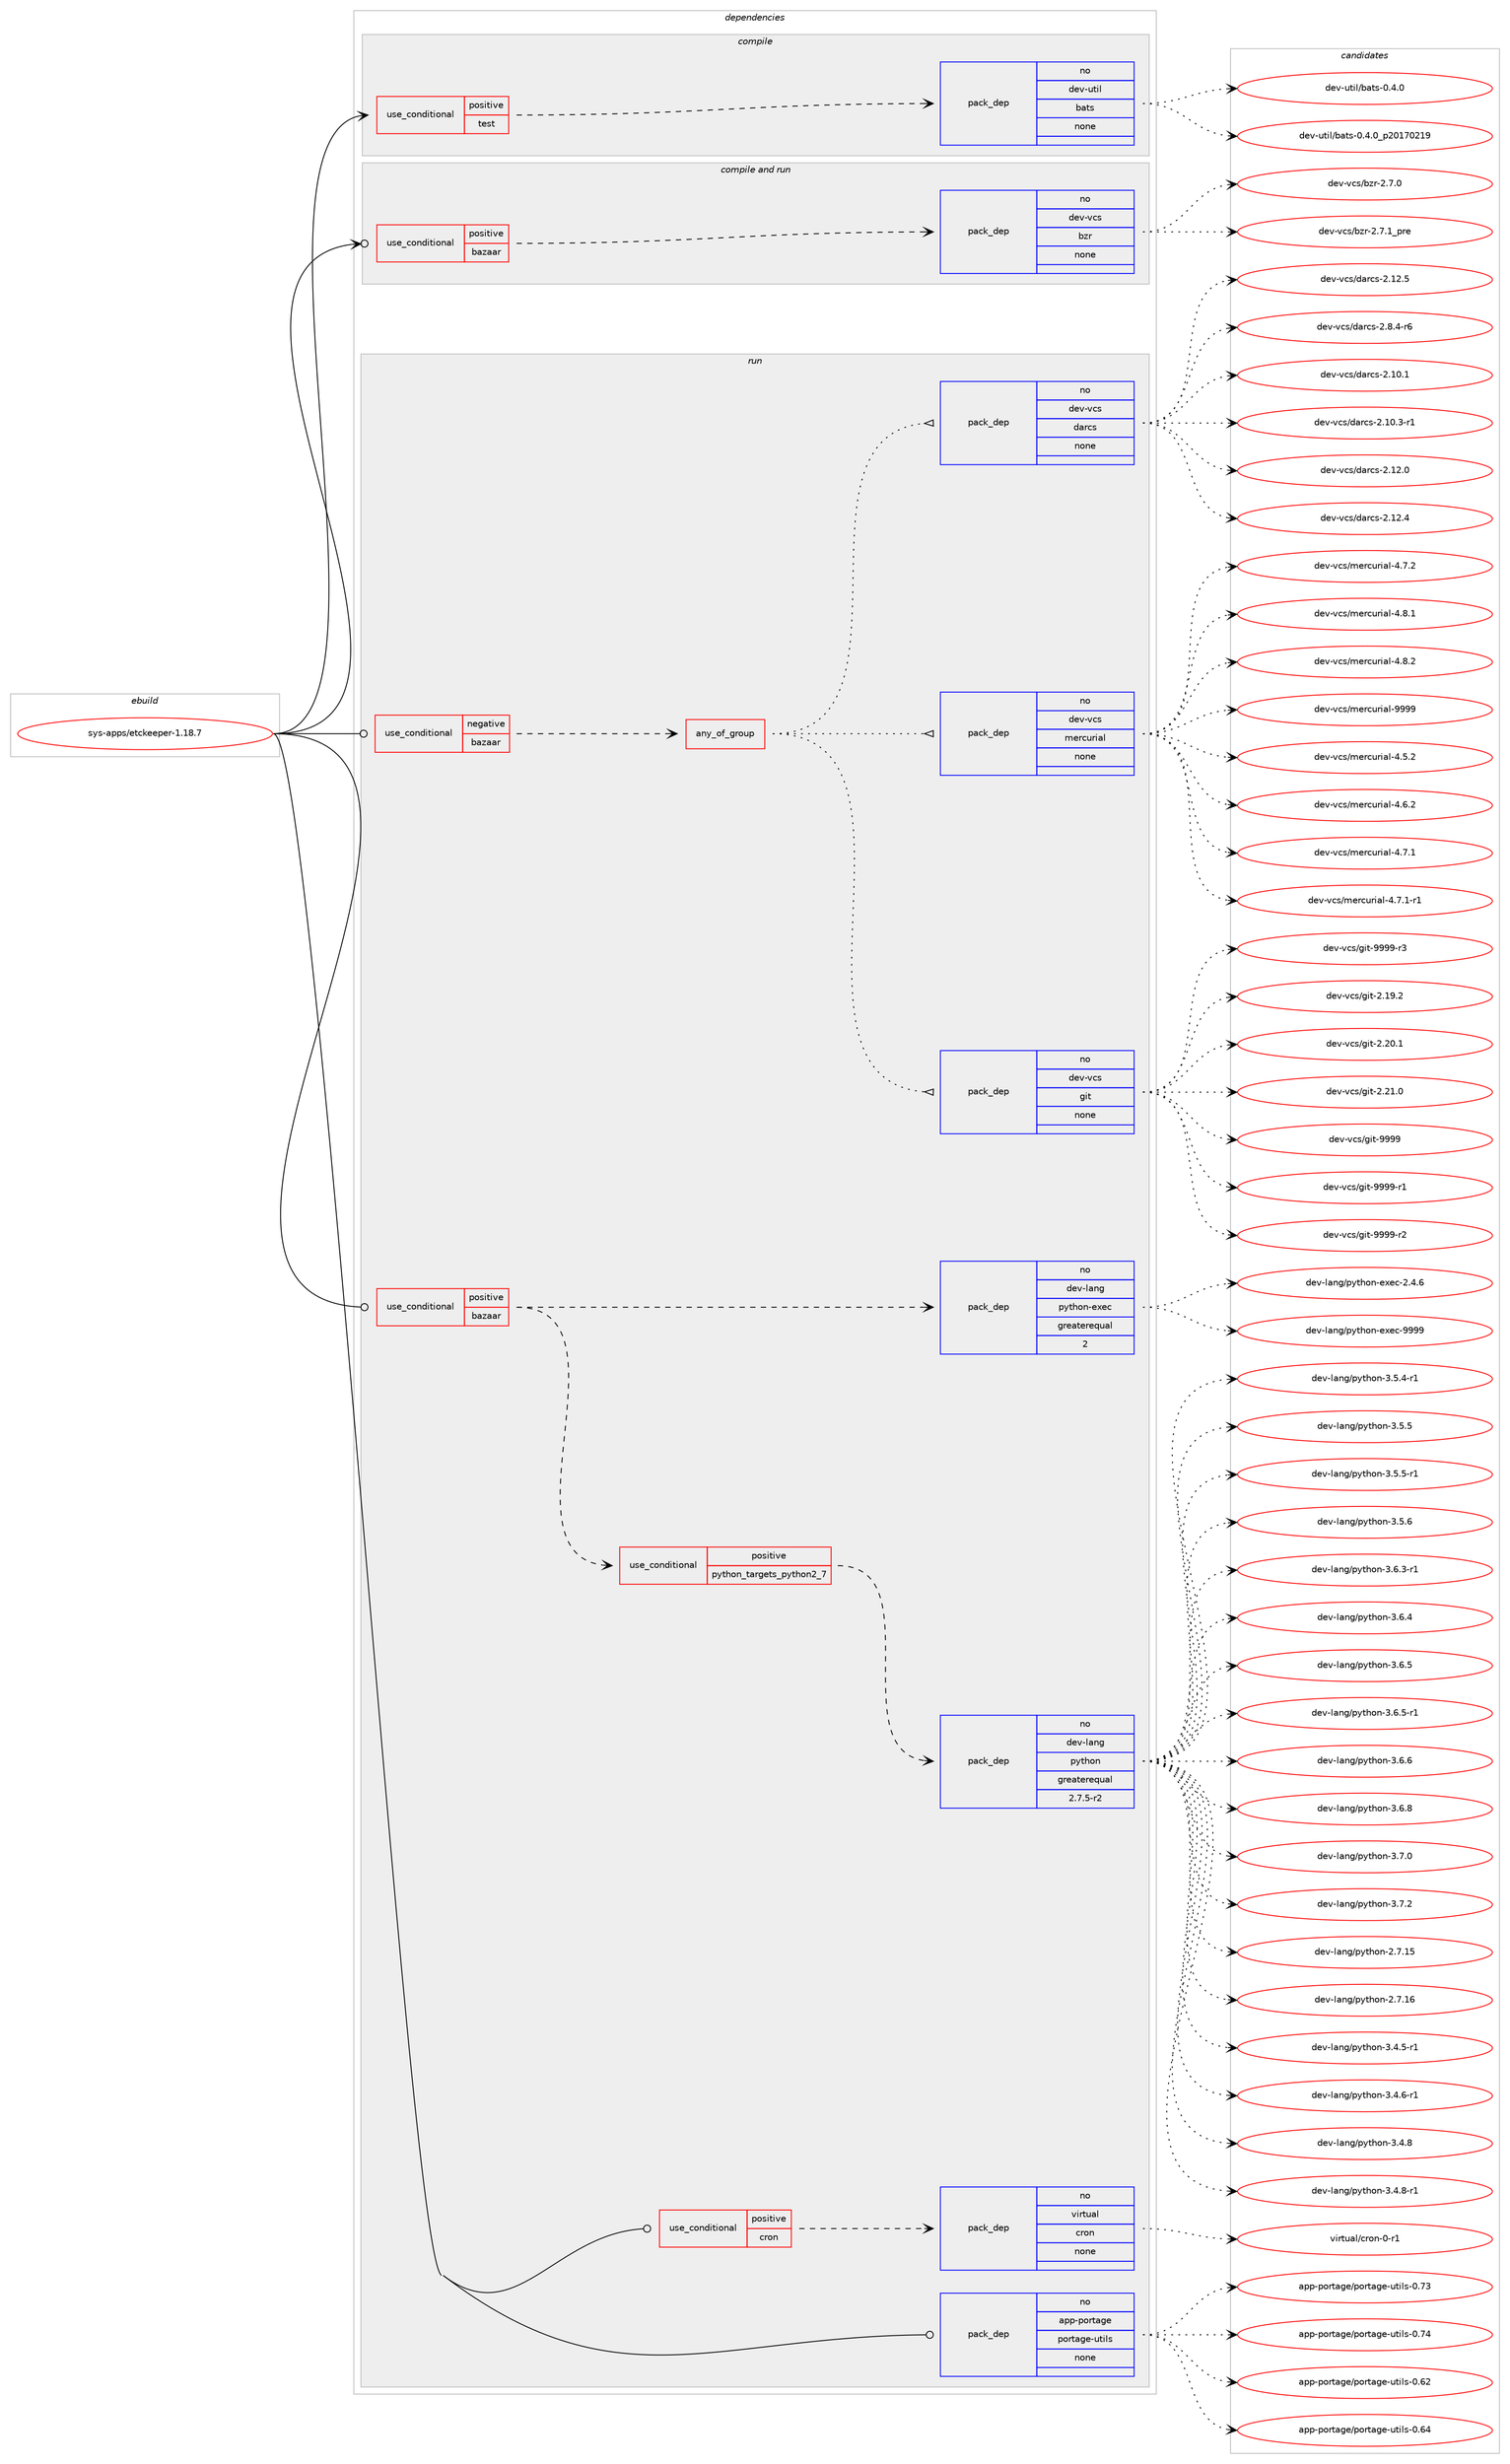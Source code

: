 digraph prolog {

# *************
# Graph options
# *************

newrank=true;
concentrate=true;
compound=true;
graph [rankdir=LR,fontname=Helvetica,fontsize=10,ranksep=1.5];#, ranksep=2.5, nodesep=0.2];
edge  [arrowhead=vee];
node  [fontname=Helvetica,fontsize=10];

# **********
# The ebuild
# **********

subgraph cluster_leftcol {
color=gray;
rank=same;
label=<<i>ebuild</i>>;
id [label="sys-apps/etckeeper-1.18.7", color=red, width=4, href="../sys-apps/etckeeper-1.18.7.svg"];
}

# ****************
# The dependencies
# ****************

subgraph cluster_midcol {
color=gray;
label=<<i>dependencies</i>>;
subgraph cluster_compile {
fillcolor="#eeeeee";
style=filled;
label=<<i>compile</i>>;
subgraph cond455852 {
dependency1710385 [label=<<TABLE BORDER="0" CELLBORDER="1" CELLSPACING="0" CELLPADDING="4"><TR><TD ROWSPAN="3" CELLPADDING="10">use_conditional</TD></TR><TR><TD>positive</TD></TR><TR><TD>test</TD></TR></TABLE>>, shape=none, color=red];
subgraph pack1226573 {
dependency1710386 [label=<<TABLE BORDER="0" CELLBORDER="1" CELLSPACING="0" CELLPADDING="4" WIDTH="220"><TR><TD ROWSPAN="6" CELLPADDING="30">pack_dep</TD></TR><TR><TD WIDTH="110">no</TD></TR><TR><TD>dev-util</TD></TR><TR><TD>bats</TD></TR><TR><TD>none</TD></TR><TR><TD></TD></TR></TABLE>>, shape=none, color=blue];
}
dependency1710385:e -> dependency1710386:w [weight=20,style="dashed",arrowhead="vee"];
}
id:e -> dependency1710385:w [weight=20,style="solid",arrowhead="vee"];
}
subgraph cluster_compileandrun {
fillcolor="#eeeeee";
style=filled;
label=<<i>compile and run</i>>;
subgraph cond455853 {
dependency1710387 [label=<<TABLE BORDER="0" CELLBORDER="1" CELLSPACING="0" CELLPADDING="4"><TR><TD ROWSPAN="3" CELLPADDING="10">use_conditional</TD></TR><TR><TD>positive</TD></TR><TR><TD>bazaar</TD></TR></TABLE>>, shape=none, color=red];
subgraph pack1226574 {
dependency1710388 [label=<<TABLE BORDER="0" CELLBORDER="1" CELLSPACING="0" CELLPADDING="4" WIDTH="220"><TR><TD ROWSPAN="6" CELLPADDING="30">pack_dep</TD></TR><TR><TD WIDTH="110">no</TD></TR><TR><TD>dev-vcs</TD></TR><TR><TD>bzr</TD></TR><TR><TD>none</TD></TR><TR><TD></TD></TR></TABLE>>, shape=none, color=blue];
}
dependency1710387:e -> dependency1710388:w [weight=20,style="dashed",arrowhead="vee"];
}
id:e -> dependency1710387:w [weight=20,style="solid",arrowhead="odotvee"];
}
subgraph cluster_run {
fillcolor="#eeeeee";
style=filled;
label=<<i>run</i>>;
subgraph cond455854 {
dependency1710389 [label=<<TABLE BORDER="0" CELLBORDER="1" CELLSPACING="0" CELLPADDING="4"><TR><TD ROWSPAN="3" CELLPADDING="10">use_conditional</TD></TR><TR><TD>negative</TD></TR><TR><TD>bazaar</TD></TR></TABLE>>, shape=none, color=red];
subgraph any27096 {
dependency1710390 [label=<<TABLE BORDER="0" CELLBORDER="1" CELLSPACING="0" CELLPADDING="4"><TR><TD CELLPADDING="10">any_of_group</TD></TR></TABLE>>, shape=none, color=red];subgraph pack1226575 {
dependency1710391 [label=<<TABLE BORDER="0" CELLBORDER="1" CELLSPACING="0" CELLPADDING="4" WIDTH="220"><TR><TD ROWSPAN="6" CELLPADDING="30">pack_dep</TD></TR><TR><TD WIDTH="110">no</TD></TR><TR><TD>dev-vcs</TD></TR><TR><TD>git</TD></TR><TR><TD>none</TD></TR><TR><TD></TD></TR></TABLE>>, shape=none, color=blue];
}
dependency1710390:e -> dependency1710391:w [weight=20,style="dotted",arrowhead="oinv"];
subgraph pack1226576 {
dependency1710392 [label=<<TABLE BORDER="0" CELLBORDER="1" CELLSPACING="0" CELLPADDING="4" WIDTH="220"><TR><TD ROWSPAN="6" CELLPADDING="30">pack_dep</TD></TR><TR><TD WIDTH="110">no</TD></TR><TR><TD>dev-vcs</TD></TR><TR><TD>mercurial</TD></TR><TR><TD>none</TD></TR><TR><TD></TD></TR></TABLE>>, shape=none, color=blue];
}
dependency1710390:e -> dependency1710392:w [weight=20,style="dotted",arrowhead="oinv"];
subgraph pack1226577 {
dependency1710393 [label=<<TABLE BORDER="0" CELLBORDER="1" CELLSPACING="0" CELLPADDING="4" WIDTH="220"><TR><TD ROWSPAN="6" CELLPADDING="30">pack_dep</TD></TR><TR><TD WIDTH="110">no</TD></TR><TR><TD>dev-vcs</TD></TR><TR><TD>darcs</TD></TR><TR><TD>none</TD></TR><TR><TD></TD></TR></TABLE>>, shape=none, color=blue];
}
dependency1710390:e -> dependency1710393:w [weight=20,style="dotted",arrowhead="oinv"];
}
dependency1710389:e -> dependency1710390:w [weight=20,style="dashed",arrowhead="vee"];
}
id:e -> dependency1710389:w [weight=20,style="solid",arrowhead="odot"];
subgraph cond455855 {
dependency1710394 [label=<<TABLE BORDER="0" CELLBORDER="1" CELLSPACING="0" CELLPADDING="4"><TR><TD ROWSPAN="3" CELLPADDING="10">use_conditional</TD></TR><TR><TD>positive</TD></TR><TR><TD>bazaar</TD></TR></TABLE>>, shape=none, color=red];
subgraph cond455856 {
dependency1710395 [label=<<TABLE BORDER="0" CELLBORDER="1" CELLSPACING="0" CELLPADDING="4"><TR><TD ROWSPAN="3" CELLPADDING="10">use_conditional</TD></TR><TR><TD>positive</TD></TR><TR><TD>python_targets_python2_7</TD></TR></TABLE>>, shape=none, color=red];
subgraph pack1226578 {
dependency1710396 [label=<<TABLE BORDER="0" CELLBORDER="1" CELLSPACING="0" CELLPADDING="4" WIDTH="220"><TR><TD ROWSPAN="6" CELLPADDING="30">pack_dep</TD></TR><TR><TD WIDTH="110">no</TD></TR><TR><TD>dev-lang</TD></TR><TR><TD>python</TD></TR><TR><TD>greaterequal</TD></TR><TR><TD>2.7.5-r2</TD></TR></TABLE>>, shape=none, color=blue];
}
dependency1710395:e -> dependency1710396:w [weight=20,style="dashed",arrowhead="vee"];
}
dependency1710394:e -> dependency1710395:w [weight=20,style="dashed",arrowhead="vee"];
subgraph pack1226579 {
dependency1710397 [label=<<TABLE BORDER="0" CELLBORDER="1" CELLSPACING="0" CELLPADDING="4" WIDTH="220"><TR><TD ROWSPAN="6" CELLPADDING="30">pack_dep</TD></TR><TR><TD WIDTH="110">no</TD></TR><TR><TD>dev-lang</TD></TR><TR><TD>python-exec</TD></TR><TR><TD>greaterequal</TD></TR><TR><TD>2</TD></TR></TABLE>>, shape=none, color=blue];
}
dependency1710394:e -> dependency1710397:w [weight=20,style="dashed",arrowhead="vee"];
}
id:e -> dependency1710394:w [weight=20,style="solid",arrowhead="odot"];
subgraph cond455857 {
dependency1710398 [label=<<TABLE BORDER="0" CELLBORDER="1" CELLSPACING="0" CELLPADDING="4"><TR><TD ROWSPAN="3" CELLPADDING="10">use_conditional</TD></TR><TR><TD>positive</TD></TR><TR><TD>cron</TD></TR></TABLE>>, shape=none, color=red];
subgraph pack1226580 {
dependency1710399 [label=<<TABLE BORDER="0" CELLBORDER="1" CELLSPACING="0" CELLPADDING="4" WIDTH="220"><TR><TD ROWSPAN="6" CELLPADDING="30">pack_dep</TD></TR><TR><TD WIDTH="110">no</TD></TR><TR><TD>virtual</TD></TR><TR><TD>cron</TD></TR><TR><TD>none</TD></TR><TR><TD></TD></TR></TABLE>>, shape=none, color=blue];
}
dependency1710398:e -> dependency1710399:w [weight=20,style="dashed",arrowhead="vee"];
}
id:e -> dependency1710398:w [weight=20,style="solid",arrowhead="odot"];
subgraph pack1226581 {
dependency1710400 [label=<<TABLE BORDER="0" CELLBORDER="1" CELLSPACING="0" CELLPADDING="4" WIDTH="220"><TR><TD ROWSPAN="6" CELLPADDING="30">pack_dep</TD></TR><TR><TD WIDTH="110">no</TD></TR><TR><TD>app-portage</TD></TR><TR><TD>portage-utils</TD></TR><TR><TD>none</TD></TR><TR><TD></TD></TR></TABLE>>, shape=none, color=blue];
}
id:e -> dependency1710400:w [weight=20,style="solid",arrowhead="odot"];
}
}

# **************
# The candidates
# **************

subgraph cluster_choices {
rank=same;
color=gray;
label=<<i>candidates</i>>;

subgraph choice1226573 {
color=black;
nodesep=1;
choice10010111845117116105108479897116115454846524648 [label="dev-util/bats-0.4.0", color=red, width=4,href="../dev-util/bats-0.4.0.svg"];
choice10010111845117116105108479897116115454846524648951125048495548504957 [label="dev-util/bats-0.4.0_p20170219", color=red, width=4,href="../dev-util/bats-0.4.0_p20170219.svg"];
dependency1710386:e -> choice10010111845117116105108479897116115454846524648:w [style=dotted,weight="100"];
dependency1710386:e -> choice10010111845117116105108479897116115454846524648951125048495548504957:w [style=dotted,weight="100"];
}
subgraph choice1226574 {
color=black;
nodesep=1;
choice10010111845118991154798122114455046554648 [label="dev-vcs/bzr-2.7.0", color=red, width=4,href="../dev-vcs/bzr-2.7.0.svg"];
choice1001011184511899115479812211445504655464995112114101 [label="dev-vcs/bzr-2.7.1_pre", color=red, width=4,href="../dev-vcs/bzr-2.7.1_pre.svg"];
dependency1710388:e -> choice10010111845118991154798122114455046554648:w [style=dotted,weight="100"];
dependency1710388:e -> choice1001011184511899115479812211445504655464995112114101:w [style=dotted,weight="100"];
}
subgraph choice1226575 {
color=black;
nodesep=1;
choice10010111845118991154710310511645504649574650 [label="dev-vcs/git-2.19.2", color=red, width=4,href="../dev-vcs/git-2.19.2.svg"];
choice10010111845118991154710310511645504650484649 [label="dev-vcs/git-2.20.1", color=red, width=4,href="../dev-vcs/git-2.20.1.svg"];
choice10010111845118991154710310511645504650494648 [label="dev-vcs/git-2.21.0", color=red, width=4,href="../dev-vcs/git-2.21.0.svg"];
choice1001011184511899115471031051164557575757 [label="dev-vcs/git-9999", color=red, width=4,href="../dev-vcs/git-9999.svg"];
choice10010111845118991154710310511645575757574511449 [label="dev-vcs/git-9999-r1", color=red, width=4,href="../dev-vcs/git-9999-r1.svg"];
choice10010111845118991154710310511645575757574511450 [label="dev-vcs/git-9999-r2", color=red, width=4,href="../dev-vcs/git-9999-r2.svg"];
choice10010111845118991154710310511645575757574511451 [label="dev-vcs/git-9999-r3", color=red, width=4,href="../dev-vcs/git-9999-r3.svg"];
dependency1710391:e -> choice10010111845118991154710310511645504649574650:w [style=dotted,weight="100"];
dependency1710391:e -> choice10010111845118991154710310511645504650484649:w [style=dotted,weight="100"];
dependency1710391:e -> choice10010111845118991154710310511645504650494648:w [style=dotted,weight="100"];
dependency1710391:e -> choice1001011184511899115471031051164557575757:w [style=dotted,weight="100"];
dependency1710391:e -> choice10010111845118991154710310511645575757574511449:w [style=dotted,weight="100"];
dependency1710391:e -> choice10010111845118991154710310511645575757574511450:w [style=dotted,weight="100"];
dependency1710391:e -> choice10010111845118991154710310511645575757574511451:w [style=dotted,weight="100"];
}
subgraph choice1226576 {
color=black;
nodesep=1;
choice1001011184511899115471091011149911711410597108455246534650 [label="dev-vcs/mercurial-4.5.2", color=red, width=4,href="../dev-vcs/mercurial-4.5.2.svg"];
choice1001011184511899115471091011149911711410597108455246544650 [label="dev-vcs/mercurial-4.6.2", color=red, width=4,href="../dev-vcs/mercurial-4.6.2.svg"];
choice1001011184511899115471091011149911711410597108455246554649 [label="dev-vcs/mercurial-4.7.1", color=red, width=4,href="../dev-vcs/mercurial-4.7.1.svg"];
choice10010111845118991154710910111499117114105971084552465546494511449 [label="dev-vcs/mercurial-4.7.1-r1", color=red, width=4,href="../dev-vcs/mercurial-4.7.1-r1.svg"];
choice1001011184511899115471091011149911711410597108455246554650 [label="dev-vcs/mercurial-4.7.2", color=red, width=4,href="../dev-vcs/mercurial-4.7.2.svg"];
choice1001011184511899115471091011149911711410597108455246564649 [label="dev-vcs/mercurial-4.8.1", color=red, width=4,href="../dev-vcs/mercurial-4.8.1.svg"];
choice1001011184511899115471091011149911711410597108455246564650 [label="dev-vcs/mercurial-4.8.2", color=red, width=4,href="../dev-vcs/mercurial-4.8.2.svg"];
choice10010111845118991154710910111499117114105971084557575757 [label="dev-vcs/mercurial-9999", color=red, width=4,href="../dev-vcs/mercurial-9999.svg"];
dependency1710392:e -> choice1001011184511899115471091011149911711410597108455246534650:w [style=dotted,weight="100"];
dependency1710392:e -> choice1001011184511899115471091011149911711410597108455246544650:w [style=dotted,weight="100"];
dependency1710392:e -> choice1001011184511899115471091011149911711410597108455246554649:w [style=dotted,weight="100"];
dependency1710392:e -> choice10010111845118991154710910111499117114105971084552465546494511449:w [style=dotted,weight="100"];
dependency1710392:e -> choice1001011184511899115471091011149911711410597108455246554650:w [style=dotted,weight="100"];
dependency1710392:e -> choice1001011184511899115471091011149911711410597108455246564649:w [style=dotted,weight="100"];
dependency1710392:e -> choice1001011184511899115471091011149911711410597108455246564650:w [style=dotted,weight="100"];
dependency1710392:e -> choice10010111845118991154710910111499117114105971084557575757:w [style=dotted,weight="100"];
}
subgraph choice1226577 {
color=black;
nodesep=1;
choice100101118451189911547100971149911545504649484649 [label="dev-vcs/darcs-2.10.1", color=red, width=4,href="../dev-vcs/darcs-2.10.1.svg"];
choice1001011184511899115471009711499115455046494846514511449 [label="dev-vcs/darcs-2.10.3-r1", color=red, width=4,href="../dev-vcs/darcs-2.10.3-r1.svg"];
choice100101118451189911547100971149911545504649504648 [label="dev-vcs/darcs-2.12.0", color=red, width=4,href="../dev-vcs/darcs-2.12.0.svg"];
choice100101118451189911547100971149911545504649504652 [label="dev-vcs/darcs-2.12.4", color=red, width=4,href="../dev-vcs/darcs-2.12.4.svg"];
choice100101118451189911547100971149911545504649504653 [label="dev-vcs/darcs-2.12.5", color=red, width=4,href="../dev-vcs/darcs-2.12.5.svg"];
choice10010111845118991154710097114991154550465646524511454 [label="dev-vcs/darcs-2.8.4-r6", color=red, width=4,href="../dev-vcs/darcs-2.8.4-r6.svg"];
dependency1710393:e -> choice100101118451189911547100971149911545504649484649:w [style=dotted,weight="100"];
dependency1710393:e -> choice1001011184511899115471009711499115455046494846514511449:w [style=dotted,weight="100"];
dependency1710393:e -> choice100101118451189911547100971149911545504649504648:w [style=dotted,weight="100"];
dependency1710393:e -> choice100101118451189911547100971149911545504649504652:w [style=dotted,weight="100"];
dependency1710393:e -> choice100101118451189911547100971149911545504649504653:w [style=dotted,weight="100"];
dependency1710393:e -> choice10010111845118991154710097114991154550465646524511454:w [style=dotted,weight="100"];
}
subgraph choice1226578 {
color=black;
nodesep=1;
choice10010111845108971101034711212111610411111045504655464953 [label="dev-lang/python-2.7.15", color=red, width=4,href="../dev-lang/python-2.7.15.svg"];
choice10010111845108971101034711212111610411111045504655464954 [label="dev-lang/python-2.7.16", color=red, width=4,href="../dev-lang/python-2.7.16.svg"];
choice1001011184510897110103471121211161041111104551465246534511449 [label="dev-lang/python-3.4.5-r1", color=red, width=4,href="../dev-lang/python-3.4.5-r1.svg"];
choice1001011184510897110103471121211161041111104551465246544511449 [label="dev-lang/python-3.4.6-r1", color=red, width=4,href="../dev-lang/python-3.4.6-r1.svg"];
choice100101118451089711010347112121116104111110455146524656 [label="dev-lang/python-3.4.8", color=red, width=4,href="../dev-lang/python-3.4.8.svg"];
choice1001011184510897110103471121211161041111104551465246564511449 [label="dev-lang/python-3.4.8-r1", color=red, width=4,href="../dev-lang/python-3.4.8-r1.svg"];
choice1001011184510897110103471121211161041111104551465346524511449 [label="dev-lang/python-3.5.4-r1", color=red, width=4,href="../dev-lang/python-3.5.4-r1.svg"];
choice100101118451089711010347112121116104111110455146534653 [label="dev-lang/python-3.5.5", color=red, width=4,href="../dev-lang/python-3.5.5.svg"];
choice1001011184510897110103471121211161041111104551465346534511449 [label="dev-lang/python-3.5.5-r1", color=red, width=4,href="../dev-lang/python-3.5.5-r1.svg"];
choice100101118451089711010347112121116104111110455146534654 [label="dev-lang/python-3.5.6", color=red, width=4,href="../dev-lang/python-3.5.6.svg"];
choice1001011184510897110103471121211161041111104551465446514511449 [label="dev-lang/python-3.6.3-r1", color=red, width=4,href="../dev-lang/python-3.6.3-r1.svg"];
choice100101118451089711010347112121116104111110455146544652 [label="dev-lang/python-3.6.4", color=red, width=4,href="../dev-lang/python-3.6.4.svg"];
choice100101118451089711010347112121116104111110455146544653 [label="dev-lang/python-3.6.5", color=red, width=4,href="../dev-lang/python-3.6.5.svg"];
choice1001011184510897110103471121211161041111104551465446534511449 [label="dev-lang/python-3.6.5-r1", color=red, width=4,href="../dev-lang/python-3.6.5-r1.svg"];
choice100101118451089711010347112121116104111110455146544654 [label="dev-lang/python-3.6.6", color=red, width=4,href="../dev-lang/python-3.6.6.svg"];
choice100101118451089711010347112121116104111110455146544656 [label="dev-lang/python-3.6.8", color=red, width=4,href="../dev-lang/python-3.6.8.svg"];
choice100101118451089711010347112121116104111110455146554648 [label="dev-lang/python-3.7.0", color=red, width=4,href="../dev-lang/python-3.7.0.svg"];
choice100101118451089711010347112121116104111110455146554650 [label="dev-lang/python-3.7.2", color=red, width=4,href="../dev-lang/python-3.7.2.svg"];
dependency1710396:e -> choice10010111845108971101034711212111610411111045504655464953:w [style=dotted,weight="100"];
dependency1710396:e -> choice10010111845108971101034711212111610411111045504655464954:w [style=dotted,weight="100"];
dependency1710396:e -> choice1001011184510897110103471121211161041111104551465246534511449:w [style=dotted,weight="100"];
dependency1710396:e -> choice1001011184510897110103471121211161041111104551465246544511449:w [style=dotted,weight="100"];
dependency1710396:e -> choice100101118451089711010347112121116104111110455146524656:w [style=dotted,weight="100"];
dependency1710396:e -> choice1001011184510897110103471121211161041111104551465246564511449:w [style=dotted,weight="100"];
dependency1710396:e -> choice1001011184510897110103471121211161041111104551465346524511449:w [style=dotted,weight="100"];
dependency1710396:e -> choice100101118451089711010347112121116104111110455146534653:w [style=dotted,weight="100"];
dependency1710396:e -> choice1001011184510897110103471121211161041111104551465346534511449:w [style=dotted,weight="100"];
dependency1710396:e -> choice100101118451089711010347112121116104111110455146534654:w [style=dotted,weight="100"];
dependency1710396:e -> choice1001011184510897110103471121211161041111104551465446514511449:w [style=dotted,weight="100"];
dependency1710396:e -> choice100101118451089711010347112121116104111110455146544652:w [style=dotted,weight="100"];
dependency1710396:e -> choice100101118451089711010347112121116104111110455146544653:w [style=dotted,weight="100"];
dependency1710396:e -> choice1001011184510897110103471121211161041111104551465446534511449:w [style=dotted,weight="100"];
dependency1710396:e -> choice100101118451089711010347112121116104111110455146544654:w [style=dotted,weight="100"];
dependency1710396:e -> choice100101118451089711010347112121116104111110455146544656:w [style=dotted,weight="100"];
dependency1710396:e -> choice100101118451089711010347112121116104111110455146554648:w [style=dotted,weight="100"];
dependency1710396:e -> choice100101118451089711010347112121116104111110455146554650:w [style=dotted,weight="100"];
}
subgraph choice1226579 {
color=black;
nodesep=1;
choice1001011184510897110103471121211161041111104510112010199455046524654 [label="dev-lang/python-exec-2.4.6", color=red, width=4,href="../dev-lang/python-exec-2.4.6.svg"];
choice10010111845108971101034711212111610411111045101120101994557575757 [label="dev-lang/python-exec-9999", color=red, width=4,href="../dev-lang/python-exec-9999.svg"];
dependency1710397:e -> choice1001011184510897110103471121211161041111104510112010199455046524654:w [style=dotted,weight="100"];
dependency1710397:e -> choice10010111845108971101034711212111610411111045101120101994557575757:w [style=dotted,weight="100"];
}
subgraph choice1226580 {
color=black;
nodesep=1;
choice11810511411611797108479911411111045484511449 [label="virtual/cron-0-r1", color=red, width=4,href="../virtual/cron-0-r1.svg"];
dependency1710399:e -> choice11810511411611797108479911411111045484511449:w [style=dotted,weight="100"];
}
subgraph choice1226581 {
color=black;
nodesep=1;
choice9711211245112111114116971031014711211111411697103101451171161051081154548465450 [label="app-portage/portage-utils-0.62", color=red, width=4,href="../app-portage/portage-utils-0.62.svg"];
choice9711211245112111114116971031014711211111411697103101451171161051081154548465452 [label="app-portage/portage-utils-0.64", color=red, width=4,href="../app-portage/portage-utils-0.64.svg"];
choice9711211245112111114116971031014711211111411697103101451171161051081154548465551 [label="app-portage/portage-utils-0.73", color=red, width=4,href="../app-portage/portage-utils-0.73.svg"];
choice9711211245112111114116971031014711211111411697103101451171161051081154548465552 [label="app-portage/portage-utils-0.74", color=red, width=4,href="../app-portage/portage-utils-0.74.svg"];
dependency1710400:e -> choice9711211245112111114116971031014711211111411697103101451171161051081154548465450:w [style=dotted,weight="100"];
dependency1710400:e -> choice9711211245112111114116971031014711211111411697103101451171161051081154548465452:w [style=dotted,weight="100"];
dependency1710400:e -> choice9711211245112111114116971031014711211111411697103101451171161051081154548465551:w [style=dotted,weight="100"];
dependency1710400:e -> choice9711211245112111114116971031014711211111411697103101451171161051081154548465552:w [style=dotted,weight="100"];
}
}

}
